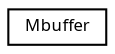 digraph "Graphical Class Hierarchy"
{
  edge [fontname="Sans",fontsize="8",labelfontname="Sans",labelfontsize="8"];
  node [fontname="Sans",fontsize="8",shape=record];
  rankdir="LR";
  Node1 [label="Mbuffer",height=0.2,width=0.4,color="black", fillcolor="white", style="filled",URL="$struct_mbuffer.html"];
}
